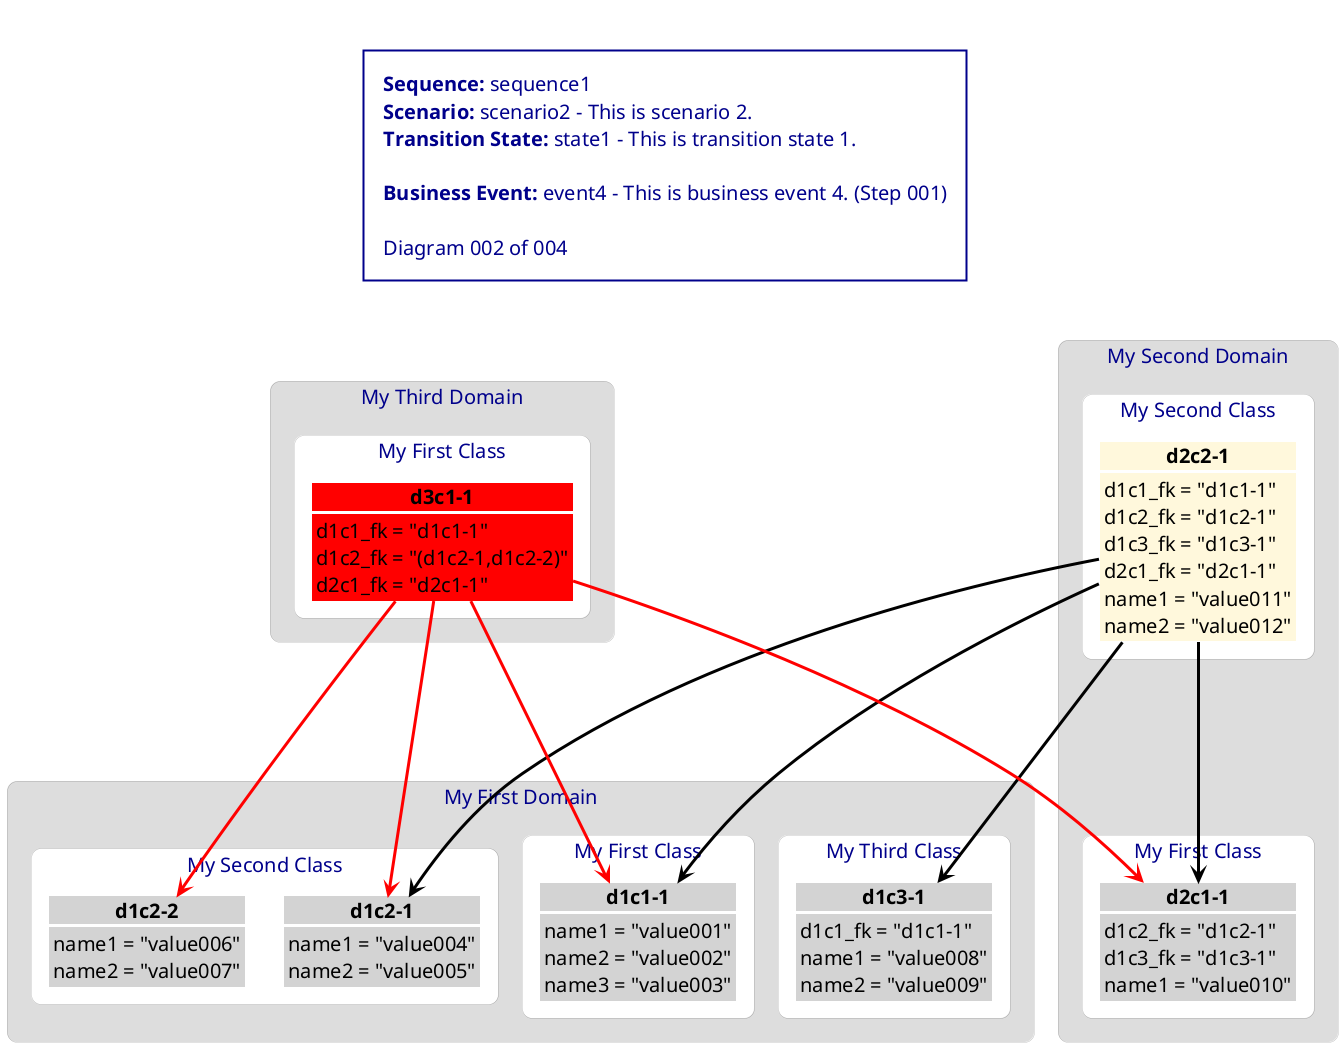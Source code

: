 @startuml sequence1_scenario2_state1_002_event4_001

<style>
    Shadowing false
    Rectangle {
        BackgroundColor white
        FontColor black
        FontSize 18
        FontStyle bold
        HorizontalAlignment left
        LineThickness 0
        RoundCorner 20
    }
    Object {
        BackgroundColor white
        FontColor white
        FontSize 20
        FontStyle normal
        HorizontalAlignment left
        LineColor white
        LineThickness 3
        RoundCorner 20
    }
    Arrow {
        LineThickness 3
        LineColor black
    }
    Title {
        BackgroundColor white
        FontColor darkblue
        FontSize 20
        FontStyle normal
        HorizontalAlignment left
        LineColor darkblue
        LineThickness 2
        Margin 50
        Padding 20
    }
</style>

title <b>Sequence:</b> sequence1\n<b>Scenario:</b> scenario2 - This is scenario 2.\n<b>Transition State:</b> state1 - This is transition state 1.\n\n<b>Business Event:</b> event4 - This is business event 4. (Step 001)\n\nDiagram 002 of 004

rectangle "My First Domain" as domain1 #DDDDDD {
    rectangle "My First Class" as domain1_class1 #white {
        object "<color:black><b>d1c1-1</b></color>" as domain1_class1_d1c1_1 #lightgrey {
            <color:black>name1 = "value001"</color>
            <color:black>name2 = "value002"</color>
            <color:black>name3 = "value003"</color>
        }
    }
    rectangle "My Second Class" as domain1_class2 #white {
        object "<color:black><b>d1c2-1</b></color>" as domain1_class2_d1c2_1 #lightgrey {
            <color:black>name1 = "value004"</color>
            <color:black>name2 = "value005"</color>
        }
        object "<color:black><b>d1c2-2</b></color>" as domain1_class2_d1c2_2 #lightgrey {
            <color:black>name1 = "value006"</color>
            <color:black>name2 = "value007"</color>
        }
   }
    rectangle "My Third Class" as domain1_class3 #white {
        object "<color:black><b>d1c3-1</b></color>" as domain1_class3_d1c3_1 #lightgrey {
            <color:black>d1c1_fk = "d1c1-1"</color>
            <color:black>name1 = "value008"</color>
            <color:black>name2 = "value009"</color>
        }
    }
}
rectangle "My Second Domain" as domain2 #DDDDDD {
    rectangle "My First Class" as domain2_class1 #white {
        object "<color:black><b>d2c1-1</b></color>" as domain2_class1_d2c1_1 #lightgrey {
            <color:black>d1c2_fk = "d1c2-1"</color>
            <color:black>d1c3_fk = "d1c3-1"</color>
            <color:black>name1 = "value010"</color>
        }
    }
    rectangle "My Second Class" as domain2_class2 #white {
        object "<color:black><b>d2c2-1</b></color>" as domain2_class2_d2c2_1 #cornsilk {
            <color:black>d1c1_fk = "d1c1-1"</color>
            <color:black>d1c2_fk = "d1c2-1"</color>
            <color:black>d1c3_fk = "d1c3-1"</color>
            <color:black>d2c1_fk = "d2c1-1"</color>
            <color:black>name1 = "value011"</color>
            <color:black>name2 = "value012"</color>
        }
    }
}
rectangle "My Third Domain" as domain3 #DDDDDD {
    rectangle "My First Class" as domain3_class1 #white {
        object "<color:black><b>d3c1-1</b></color>" as domain3_class1_d3c1_1 #red {
            <color:black>d1c1_fk = "d1c1-1"</color>
            <color:black>d1c2_fk = "(d1c2-1,d1c2-2)"</color>
            <color:black>d2c1_fk = "d2c1-1"</color>
        }
    }
}

domain2_class2_d2c2_1 ----> domain1_class1_d1c1_1
domain2_class2_d2c2_1 ----> domain1_class2_d1c2_1
domain2_class2_d2c2_1 ----> domain1_class3_d1c3_1
domain2_class2_d2c2_1 ----> domain2_class1_d2c1_1
domain3_class1_d3c1_1 ----> domain1_class1_d1c1_1 #red
domain3_class1_d3c1_1 ----> domain1_class2_d1c2_1 #red
domain3_class1_d3c1_1 ----> domain1_class2_d1c2_2 #red
domain3_class1_d3c1_1 ----> domain2_class1_d2c1_1 #red

@enduml

